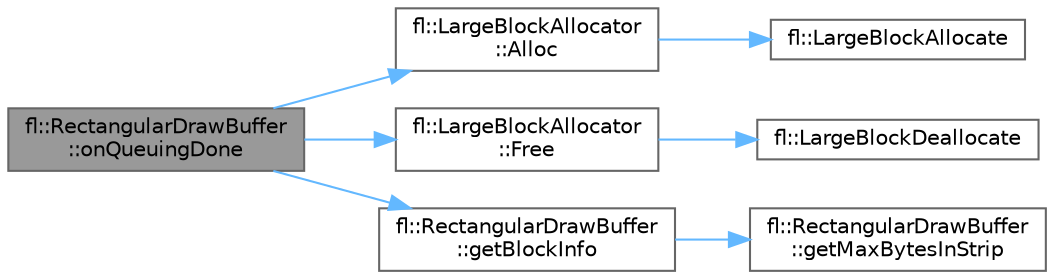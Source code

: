 digraph "fl::RectangularDrawBuffer::onQueuingDone"
{
 // LATEX_PDF_SIZE
  bgcolor="transparent";
  edge [fontname=Helvetica,fontsize=10,labelfontname=Helvetica,labelfontsize=10];
  node [fontname=Helvetica,fontsize=10,shape=box,height=0.2,width=0.4];
  rankdir="LR";
  Node1 [id="Node000001",label="fl::RectangularDrawBuffer\l::onQueuingDone",height=0.2,width=0.4,color="gray40", fillcolor="grey60", style="filled", fontcolor="black",tooltip=" "];
  Node1 -> Node2 [id="edge1_Node000001_Node000002",color="steelblue1",style="solid",tooltip=" "];
  Node2 [id="Node000002",label="fl::LargeBlockAllocator\l::Alloc",height=0.2,width=0.4,color="grey40", fillcolor="white", style="filled",URL="$d1/de2/classfl_1_1_large_block_allocator_ad856621afa5c3bb9e8d417157f2c3d38.html#ad856621afa5c3bb9e8d417157f2c3d38",tooltip=" "];
  Node2 -> Node3 [id="edge2_Node000002_Node000003",color="steelblue1",style="solid",tooltip=" "];
  Node3 [id="Node000003",label="fl::LargeBlockAllocate",height=0.2,width=0.4,color="grey40", fillcolor="white", style="filled",URL="$d4/d36/namespacefl_abbfba8ffcb35eb85959e52bc168242b2.html#abbfba8ffcb35eb85959e52bc168242b2",tooltip=" "];
  Node1 -> Node4 [id="edge3_Node000001_Node000004",color="steelblue1",style="solid",tooltip=" "];
  Node4 [id="Node000004",label="fl::LargeBlockAllocator\l::Free",height=0.2,width=0.4,color="grey40", fillcolor="white", style="filled",URL="$d1/de2/classfl_1_1_large_block_allocator_ad9d7253fbb523baa27ea1d0d406aacc1.html#ad9d7253fbb523baa27ea1d0d406aacc1",tooltip=" "];
  Node4 -> Node5 [id="edge4_Node000004_Node000005",color="steelblue1",style="solid",tooltip=" "];
  Node5 [id="Node000005",label="fl::LargeBlockDeallocate",height=0.2,width=0.4,color="grey40", fillcolor="white", style="filled",URL="$d4/d36/namespacefl_ab2b85462a826ee1c562964e9639eaa76.html#ab2b85462a826ee1c562964e9639eaa76",tooltip=" "];
  Node1 -> Node6 [id="edge5_Node000001_Node000006",color="steelblue1",style="solid",tooltip=" "];
  Node6 [id="Node000006",label="fl::RectangularDrawBuffer\l::getBlockInfo",height=0.2,width=0.4,color="grey40", fillcolor="white", style="filled",URL="$de/d10/classfl_1_1_rectangular_draw_buffer_a106bb52955940f3087ecf12131090458.html#a106bb52955940f3087ecf12131090458",tooltip=" "];
  Node6 -> Node7 [id="edge6_Node000006_Node000007",color="steelblue1",style="solid",tooltip=" "];
  Node7 [id="Node000007",label="fl::RectangularDrawBuffer\l::getMaxBytesInStrip",height=0.2,width=0.4,color="grey40", fillcolor="white", style="filled",URL="$de/d10/classfl_1_1_rectangular_draw_buffer_a87f728161573a58fb2bef6c684281bc8.html#a87f728161573a58fb2bef6c684281bc8",tooltip=" "];
}
